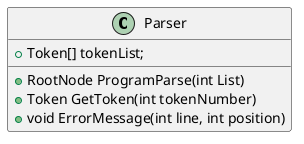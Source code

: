 @startuml
set namespaceSeparator ::

class Parser {
+ Token[] tokenList;

+ RootNode ProgramParse(int List)
+ Token GetToken(int tokenNumber)
+ void ErrorMessage(int line, int position)
}

@enduml
